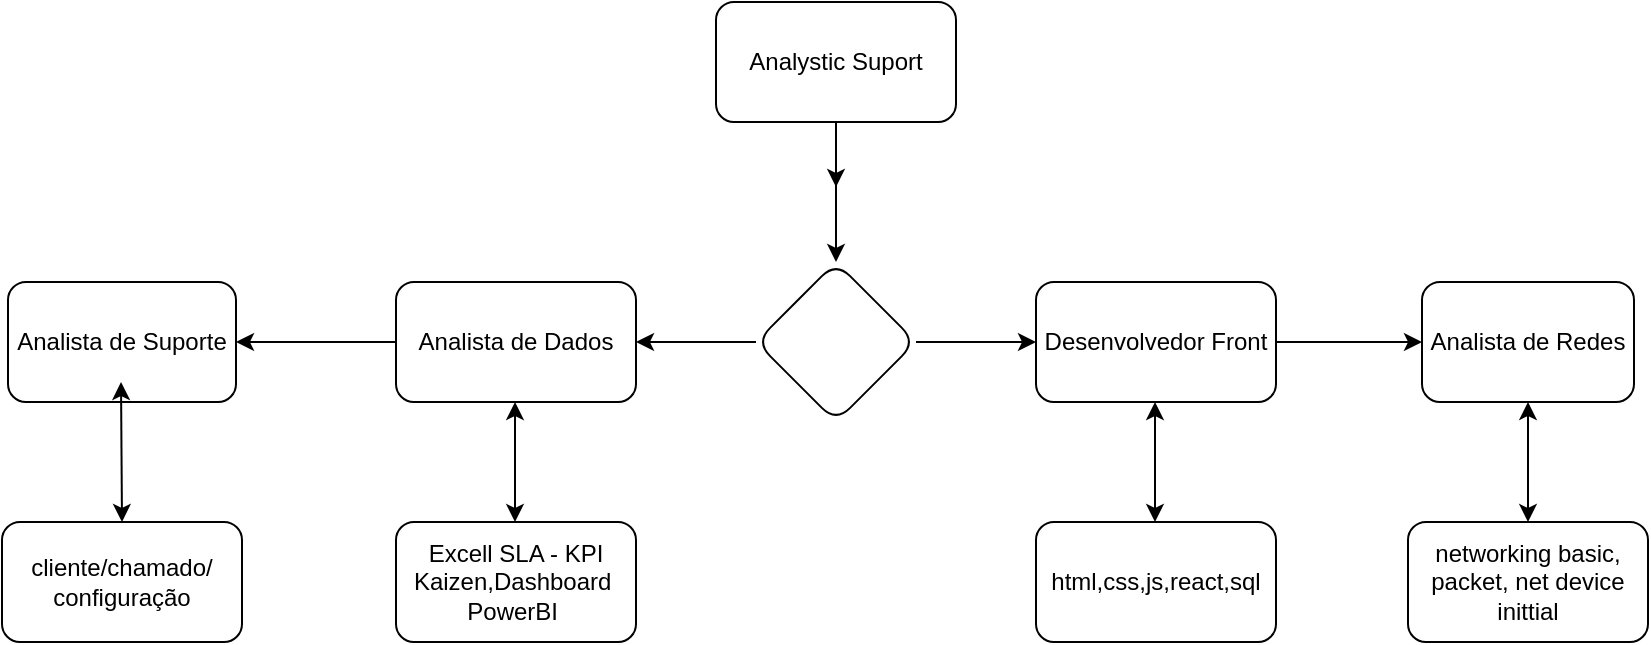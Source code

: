 <mxfile version="21.3.3" type="github">
  <diagram name="Página-1" id="0PeoEGvI6WBhaz1xGEVT">
    <mxGraphModel dx="1707" dy="484" grid="1" gridSize="10" guides="1" tooltips="1" connect="1" arrows="1" fold="1" page="1" pageScale="1" pageWidth="827" pageHeight="1169" math="0" shadow="0">
      <root>
        <mxCell id="0" />
        <mxCell id="1" parent="0" />
        <mxCell id="jEA6lcKsGOBMWSVxWMmW-3" value="" style="edgeStyle=orthogonalEdgeStyle;rounded=0;orthogonalLoop=1;jettySize=auto;html=1;" parent="1" source="jEA6lcKsGOBMWSVxWMmW-1" edge="1">
          <mxGeometry relative="1" as="geometry">
            <mxPoint x="414" y="122.5" as="targetPoint" />
          </mxGeometry>
        </mxCell>
        <mxCell id="jEA6lcKsGOBMWSVxWMmW-5" value="" style="edgeStyle=orthogonalEdgeStyle;rounded=0;orthogonalLoop=1;jettySize=auto;html=1;" parent="1" source="jEA6lcKsGOBMWSVxWMmW-1" target="jEA6lcKsGOBMWSVxWMmW-4" edge="1">
          <mxGeometry relative="1" as="geometry" />
        </mxCell>
        <mxCell id="jEA6lcKsGOBMWSVxWMmW-1" value="Analystic Suport" style="rounded=1;whiteSpace=wrap;html=1;" parent="1" vertex="1">
          <mxGeometry x="354" y="30" width="120" height="60" as="geometry" />
        </mxCell>
        <mxCell id="jEA6lcKsGOBMWSVxWMmW-7" value="" style="edgeStyle=orthogonalEdgeStyle;rounded=0;orthogonalLoop=1;jettySize=auto;html=1;" parent="1" source="jEA6lcKsGOBMWSVxWMmW-4" target="jEA6lcKsGOBMWSVxWMmW-6" edge="1">
          <mxGeometry relative="1" as="geometry" />
        </mxCell>
        <mxCell id="jEA6lcKsGOBMWSVxWMmW-9" value="" style="edgeStyle=orthogonalEdgeStyle;rounded=0;orthogonalLoop=1;jettySize=auto;html=1;" parent="1" source="jEA6lcKsGOBMWSVxWMmW-4" target="jEA6lcKsGOBMWSVxWMmW-8" edge="1">
          <mxGeometry relative="1" as="geometry" />
        </mxCell>
        <mxCell id="jEA6lcKsGOBMWSVxWMmW-4" value="" style="rhombus;whiteSpace=wrap;html=1;rounded=1;" parent="1" vertex="1">
          <mxGeometry x="374" y="160" width="80" height="80" as="geometry" />
        </mxCell>
        <mxCell id="jEA6lcKsGOBMWSVxWMmW-11" value="" style="edgeStyle=orthogonalEdgeStyle;rounded=0;orthogonalLoop=1;jettySize=auto;html=1;" parent="1" source="jEA6lcKsGOBMWSVxWMmW-6" target="jEA6lcKsGOBMWSVxWMmW-10" edge="1">
          <mxGeometry relative="1" as="geometry" />
        </mxCell>
        <mxCell id="jEA6lcKsGOBMWSVxWMmW-6" value="Analista de Dados" style="whiteSpace=wrap;html=1;rounded=1;" parent="1" vertex="1">
          <mxGeometry x="194" y="170" width="120" height="60" as="geometry" />
        </mxCell>
        <mxCell id="jEA6lcKsGOBMWSVxWMmW-13" value="" style="edgeStyle=orthogonalEdgeStyle;rounded=0;orthogonalLoop=1;jettySize=auto;html=1;" parent="1" source="jEA6lcKsGOBMWSVxWMmW-8" target="jEA6lcKsGOBMWSVxWMmW-12" edge="1">
          <mxGeometry relative="1" as="geometry" />
        </mxCell>
        <mxCell id="jEA6lcKsGOBMWSVxWMmW-8" value="Desenvolvedor Front" style="whiteSpace=wrap;html=1;rounded=1;" parent="1" vertex="1">
          <mxGeometry x="514" y="170" width="120" height="60" as="geometry" />
        </mxCell>
        <mxCell id="jEA6lcKsGOBMWSVxWMmW-10" value="Analista de Suporte" style="whiteSpace=wrap;html=1;rounded=1;" parent="1" vertex="1">
          <mxGeometry y="170" width="114" height="60" as="geometry" />
        </mxCell>
        <mxCell id="jEA6lcKsGOBMWSVxWMmW-12" value="Analista de Redes" style="whiteSpace=wrap;html=1;rounded=1;" parent="1" vertex="1">
          <mxGeometry x="707" y="170" width="106" height="60" as="geometry" />
        </mxCell>
        <mxCell id="jEA6lcKsGOBMWSVxWMmW-14" value="" style="endArrow=classic;startArrow=classic;html=1;rounded=0;" parent="1" edge="1">
          <mxGeometry width="50" height="50" relative="1" as="geometry">
            <mxPoint x="57" y="290" as="sourcePoint" />
            <mxPoint x="56.5" y="220" as="targetPoint" />
          </mxGeometry>
        </mxCell>
        <mxCell id="jEA6lcKsGOBMWSVxWMmW-18" value="" style="endArrow=classic;startArrow=classic;html=1;rounded=0;" parent="1" edge="1">
          <mxGeometry width="50" height="50" relative="1" as="geometry">
            <mxPoint x="760" y="290" as="sourcePoint" />
            <mxPoint x="760" y="230" as="targetPoint" />
            <Array as="points" />
          </mxGeometry>
        </mxCell>
        <mxCell id="jEA6lcKsGOBMWSVxWMmW-19" value="" style="endArrow=classic;startArrow=classic;html=1;rounded=0;" parent="1" edge="1">
          <mxGeometry width="50" height="50" relative="1" as="geometry">
            <mxPoint x="573.5" y="290" as="sourcePoint" />
            <mxPoint x="573.5" y="230" as="targetPoint" />
          </mxGeometry>
        </mxCell>
        <mxCell id="jEA6lcKsGOBMWSVxWMmW-20" value="" style="endArrow=classic;startArrow=classic;html=1;rounded=0;" parent="1" edge="1">
          <mxGeometry width="50" height="50" relative="1" as="geometry">
            <mxPoint x="253.5" y="290" as="sourcePoint" />
            <mxPoint x="253.5" y="230" as="targetPoint" />
          </mxGeometry>
        </mxCell>
        <mxCell id="jEA6lcKsGOBMWSVxWMmW-22" value="Excell SLA - KPI Kaizen,Dashboard&amp;nbsp;&lt;br&gt;PowerBI&amp;nbsp;" style="rounded=1;whiteSpace=wrap;html=1;" parent="1" vertex="1">
          <mxGeometry x="194" y="290" width="120" height="60" as="geometry" />
        </mxCell>
        <mxCell id="jEA6lcKsGOBMWSVxWMmW-23" value="cliente/chamado/&lt;br&gt;configuração" style="rounded=1;whiteSpace=wrap;html=1;" parent="1" vertex="1">
          <mxGeometry x="-3" y="290" width="120" height="60" as="geometry" />
        </mxCell>
        <mxCell id="jEA6lcKsGOBMWSVxWMmW-24" value="html,css,js,react,sql" style="rounded=1;whiteSpace=wrap;html=1;" parent="1" vertex="1">
          <mxGeometry x="514" y="290" width="120" height="60" as="geometry" />
        </mxCell>
        <mxCell id="jEA6lcKsGOBMWSVxWMmW-25" value="networking basic,&lt;br&gt;packet, net device inittial" style="rounded=1;whiteSpace=wrap;html=1;" parent="1" vertex="1">
          <mxGeometry x="700" y="290" width="120" height="60" as="geometry" />
        </mxCell>
      </root>
    </mxGraphModel>
  </diagram>
</mxfile>
